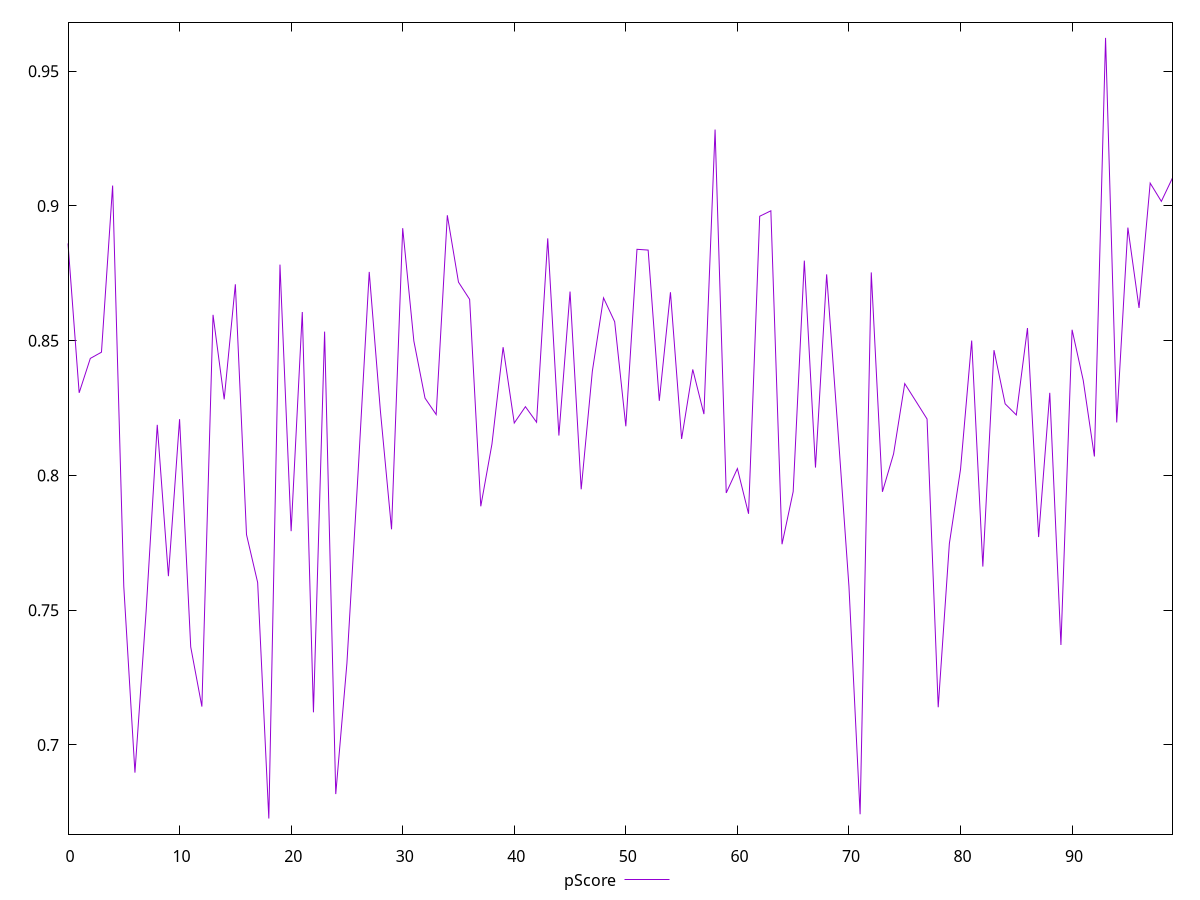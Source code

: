 reset

$pScore <<EOF
0 0.8860597763368239
1 0.8306334459980664
2 0.8434096458151054
3 0.8457205566566466
4 0.9075397670745207
5 0.7587822703570316
6 0.6897043671746339
7 0.7494489400939686
8 0.8187579055505652
9 0.76259862551009
10 0.8208555003516799
11 0.7363551972117501
12 0.7142134385273843
13 0.8595742598845661
14 0.8282239078904443
15 0.8709126106439081
16 0.7780269247008679
17 0.7602188034261391
18 0.6726818590226434
19 0.8782082899375089
20 0.7792922038707912
21 0.8606238848991827
22 0.7120847944095807
23 0.8533376412287917
24 0.6817493859294707
25 0.7302842242655416
26 0.8009503080103385
27 0.8755116524701705
28 0.823983903362658
29 0.7799873499425042
30 0.8917206713870367
31 0.849859109334663
32 0.8286725744836589
33 0.8225820645152178
34 0.8965189397142194
35 0.8717044348260299
36 0.8653100307300263
37 0.7885311162136557
38 0.8116307360500199
39 0.8475693489894299
40 0.8194403537910836
41 0.8254893807278485
42 0.819723463529531
43 0.8879383524901764
44 0.8147781441597932
45 0.8682072097562911
46 0.7948413792367819
47 0.8386793137587524
48 0.8658664646822951
49 0.8570134012246446
50 0.8182196326880744
51 0.8838878729384481
52 0.8836014050012304
53 0.827675188792718
54 0.8679633388748483
55 0.8135179224015779
56 0.8393133770665149
57 0.8227378780767558
58 0.928328486736115
59 0.7934930401157724
60 0.8025375359067938
61 0.7857560834882554
62 0.8961561762068346
63 0.8981758209848291
64 0.7744562737108186
65 0.7939862466980735
66 0.8796882436530373
67 0.8029005180208675
68 0.8745792386377691
69 0.8173907705879098
70 0.7587546802207192
71 0.6742690192883608
72 0.8753025304983059
73 0.7939040477323643
74 0.8079927443578983
75 0.8340552571866904
76 0.8275120192522355
77 0.8209229002106373
78 0.7139809819890931
79 0.7746966018620799
80 0.8022234517900604
81 0.8500207541042024
82 0.7661631873851281
83 0.8464666374228524
84 0.8265498397547408
85 0.8224293700616264
86 0.8546790048101403
87 0.7771183549637533
88 0.8306427958413609
89 0.7370722933071141
90 0.8540364217714961
91 0.8352314857432399
92 0.8070132033616677
93 0.9623266905571782
94 0.8196340647430456
95 0.8919391237144499
96 0.8621227078822343
97 0.9084431830230231
98 0.9016742187303335
99 0.9103818942385338
EOF

set key outside below
set xrange [0:99]
set yrange [0.6668889623919527:0.968119587187869]
set trange [0.6668889623919527:0.968119587187869]
set terminal svg size 640, 500 enhanced background rgb 'white'
set output "reports/report_00027_2021-02-24T12-40-31.850Z/bootup-time/samples/music/pScore/values.svg"

plot $pScore title "pScore" with line

reset
